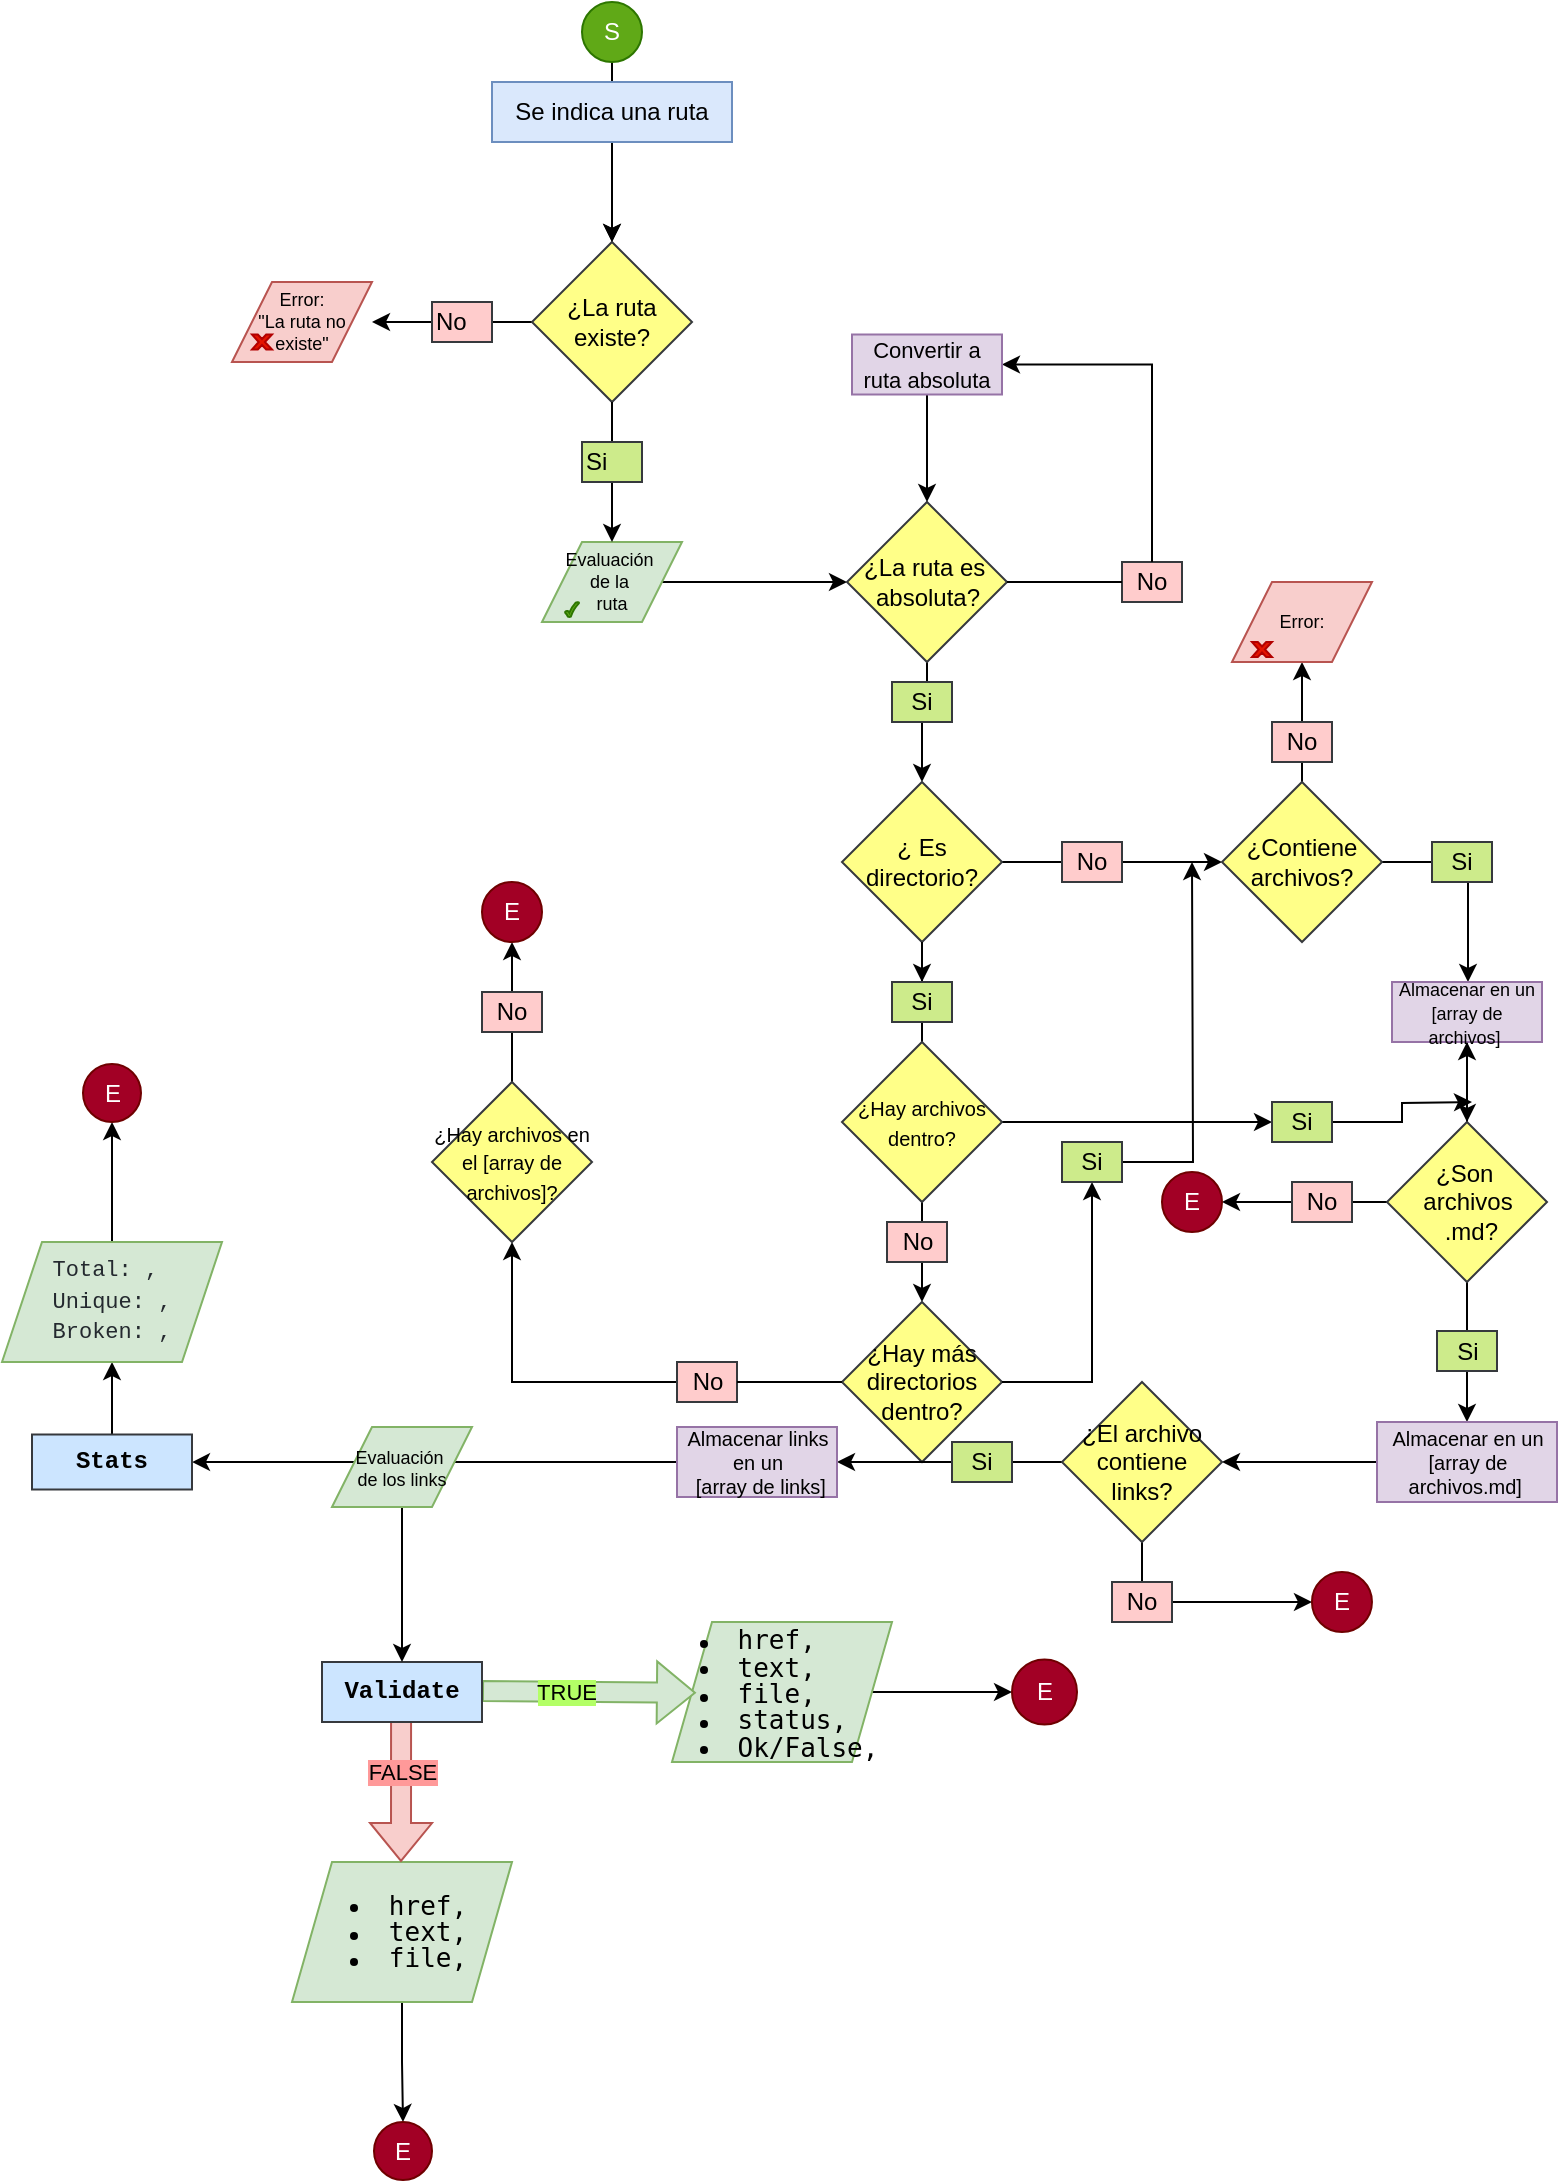<mxfile version="21.6.3" type="github">
  <diagram name="Página-1" id="1AOA1pY-Rh-gscqtTiEu">
    <mxGraphModel dx="503" dy="1446" grid="1" gridSize="10" guides="1" tooltips="1" connect="1" arrows="1" fold="1" page="1" pageScale="1" pageWidth="827" pageHeight="1169" background="#ffffff" math="0" shadow="0">
      <root>
        <mxCell id="0" />
        <mxCell id="1" parent="0" />
        <mxCell id="DezWY2uJQO2FetmPisnz-122" value="" style="edgeStyle=orthogonalEdgeStyle;rounded=0;orthogonalLoop=1;jettySize=auto;html=1;" edge="1" parent="1" source="DezWY2uJQO2FetmPisnz-76" target="CgRRr-g1IB6-ff0hN6X3-2">
          <mxGeometry relative="1" as="geometry" />
        </mxCell>
        <mxCell id="DezWY2uJQO2FetmPisnz-76" value="&lt;ul style=&quot;box-sizing: border-box; padding-left: 2em; margin-top: 0px; margin-bottom: 16px; font-size: 13px; text-align: start; line-height: 70%;&quot; dir=&quot;auto&quot;&gt;&lt;li style=&quot;box-sizing: border-box; font-size: 13px;&quot;&gt;&lt;code style=&quot;box-sizing: border-box; font-size: 13px; padding: 0.2em 0.4em; margin: 0px; border-radius: 6px;&quot;&gt;href,&lt;/code&gt;&lt;/li&gt;&lt;li style=&quot;box-sizing: border-box; margin-top: 0.25em; font-size: 13px;&quot;&gt;&lt;code style=&quot;box-sizing: border-box; font-size: 13px; padding: 0.2em 0.4em; margin: 0px; border-radius: 6px;&quot;&gt;text,&lt;/code&gt;&lt;/li&gt;&lt;li style=&quot;box-sizing: border-box; margin-top: 0.25em; font-size: 13px;&quot;&gt;&lt;code style=&quot;box-sizing: border-box; font-size: 13px; padding: 0.2em 0.4em; margin: 0px; border-radius: 6px;&quot;&gt;file,&lt;/code&gt;&lt;/li&gt;&lt;/ul&gt;" style="shape=parallelogram;perimeter=parallelogramPerimeter;html=1;fixedSize=1;fillColor=#d5e8d4;strokeColor=#82b366;fontSize=13;verticalAlign=bottom;horizontal=1;fontFamily=Courier New;spacingTop=0;spacingLeft=0;spacingBottom=0;spacing=0;labelBackgroundColor=none;labelBorderColor=none;fontColor=default;whiteSpace=wrap;" vertex="1" parent="1">
          <mxGeometry x="190" y="850" width="110" height="70" as="geometry" />
        </mxCell>
        <mxCell id="CgRRr-g1IB6-ff0hN6X3-71" value="" style="edgeStyle=orthogonalEdgeStyle;rounded=0;orthogonalLoop=1;jettySize=auto;html=1;" parent="1" source="CgRRr-g1IB6-ff0hN6X3-70" target="CgRRr-g1IB6-ff0hN6X3-16" edge="1">
          <mxGeometry relative="1" as="geometry" />
        </mxCell>
        <mxCell id="CgRRr-g1IB6-ff0hN6X3-70" value="Evaluación&amp;nbsp;&lt;br&gt;de la&amp;nbsp;&lt;br&gt;ruta" style="shape=parallelogram;perimeter=parallelogramPerimeter;whiteSpace=wrap;html=1;fixedSize=1;fontSize=9;fillColor=#d5e8d4;strokeColor=#82b366;" parent="1" vertex="1">
          <mxGeometry x="315" y="190" width="70" height="40" as="geometry" />
        </mxCell>
        <mxCell id="CgRRr-g1IB6-ff0hN6X3-54" value="Error:&lt;br style=&quot;font-size: 9px;&quot;&gt;&quot;La ruta no existe&quot;" style="shape=parallelogram;perimeter=parallelogramPerimeter;whiteSpace=wrap;html=1;fixedSize=1;fontSize=9;fillColor=#f8cecc;strokeColor=#b85450;" parent="1" vertex="1">
          <mxGeometry x="160" y="60" width="70" height="40" as="geometry" />
        </mxCell>
        <mxCell id="DezWY2uJQO2FetmPisnz-49" value="" style="edgeStyle=orthogonalEdgeStyle;rounded=0;orthogonalLoop=1;jettySize=auto;html=1;" edge="1" parent="1" source="CgRRr-g1IB6-ff0hN6X3-1" target="CgRRr-g1IB6-ff0hN6X3-3">
          <mxGeometry relative="1" as="geometry" />
        </mxCell>
        <mxCell id="CgRRr-g1IB6-ff0hN6X3-1" value="S" style="ellipse;whiteSpace=wrap;html=1;aspect=fixed;fillColor=#60a917;strokeColor=#2D7600;fontColor=#ffffff;" parent="1" vertex="1">
          <mxGeometry x="335" y="-80" width="30" height="30" as="geometry" />
        </mxCell>
        <mxCell id="CgRRr-g1IB6-ff0hN6X3-2" value="E" style="ellipse;whiteSpace=wrap;html=1;aspect=fixed;fillColor=#a20025;strokeColor=#6F0000;fontColor=#ffffff;" parent="1" vertex="1">
          <mxGeometry x="231" y="980" width="29" height="29" as="geometry" />
        </mxCell>
        <mxCell id="CgRRr-g1IB6-ff0hN6X3-11" value="" style="edgeStyle=orthogonalEdgeStyle;rounded=0;orthogonalLoop=1;jettySize=auto;html=1;exitX=0;exitY=0.5;exitDx=0;exitDy=0;" parent="1" source="CgRRr-g1IB6-ff0hN6X3-3" edge="1">
          <mxGeometry relative="1" as="geometry">
            <mxPoint x="230" y="80" as="targetPoint" />
          </mxGeometry>
        </mxCell>
        <mxCell id="CgRRr-g1IB6-ff0hN6X3-3" value="¿La ruta existe?" style="rhombus;whiteSpace=wrap;html=1;fillColor=#ffff88;strokeColor=#36393d;" parent="1" vertex="1">
          <mxGeometry x="310" y="40" width="80" height="80" as="geometry" />
        </mxCell>
        <mxCell id="CgRRr-g1IB6-ff0hN6X3-94" value="" style="edgeStyle=orthogonalEdgeStyle;rounded=0;orthogonalLoop=1;jettySize=auto;html=1;exitX=0.5;exitY=1;exitDx=0;exitDy=0;entryX=0.5;entryY=0;entryDx=0;entryDy=0;" parent="1" source="CgRRr-g1IB6-ff0hN6X3-16" target="CgRRr-g1IB6-ff0hN6X3-53" edge="1">
          <mxGeometry relative="1" as="geometry">
            <mxPoint x="610" y="220" as="targetPoint" />
          </mxGeometry>
        </mxCell>
        <mxCell id="CgRRr-g1IB6-ff0hN6X3-14" value="Si" style="text;html=1;fillColor=#cdeb8b;align=center;verticalAlign=middle;whiteSpace=wrap;rounded=0;strokeColor=#36393d;" parent="1" vertex="1">
          <mxGeometry x="490" y="260" width="30" height="20" as="geometry" />
        </mxCell>
        <mxCell id="CgRRr-g1IB6-ff0hN6X3-15" value="No" style="text;html=1;strokeColor=#36393d;fillColor=#ffcccc;align=center;verticalAlign=middle;whiteSpace=wrap;rounded=0;" parent="1" vertex="1">
          <mxGeometry x="605" y="200" width="30" height="20" as="geometry" />
        </mxCell>
        <mxCell id="CgRRr-g1IB6-ff0hN6X3-16" value="¿La ruta es&amp;nbsp; absoluta?" style="rhombus;whiteSpace=wrap;html=1;fillColor=#ffff88;strokeColor=#36393d;" parent="1" vertex="1">
          <mxGeometry x="467.5" y="170" width="80" height="80" as="geometry" />
        </mxCell>
        <mxCell id="DezWY2uJQO2FetmPisnz-120" value="" style="edgeStyle=orthogonalEdgeStyle;rounded=0;orthogonalLoop=1;jettySize=auto;html=1;" edge="1" parent="1" source="CgRRr-g1IB6-ff0hN6X3-19" target="DezWY2uJQO2FetmPisnz-83">
          <mxGeometry relative="1" as="geometry" />
        </mxCell>
        <mxCell id="CgRRr-g1IB6-ff0hN6X3-19" value="&lt;ul style=&quot;box-sizing: border-box; padding-left: 2em; margin-top: 0px; margin-bottom: 16px; font-size: 13px; text-align: start; line-height: 70%;&quot; dir=&quot;auto&quot;&gt;&lt;li style=&quot;box-sizing: border-box; font-size: 13px;&quot;&gt;&lt;code style=&quot;box-sizing: border-box; font-size: 13px; padding: 0.2em 0.4em; margin: 0px; border-radius: 6px;&quot;&gt;href,&lt;/code&gt;&lt;/li&gt;&lt;li style=&quot;box-sizing: border-box; margin-top: 0.25em; font-size: 13px;&quot;&gt;&lt;code style=&quot;box-sizing: border-box; font-size: 13px; padding: 0.2em 0.4em; margin: 0px; border-radius: 6px;&quot;&gt;text,&lt;/code&gt;&lt;/li&gt;&lt;li style=&quot;box-sizing: border-box; margin-top: 0.25em; font-size: 13px;&quot;&gt;&lt;code style=&quot;box-sizing: border-box; font-size: 13px; padding: 0.2em 0.4em; margin: 0px; border-radius: 6px;&quot;&gt;file,&lt;/code&gt;&lt;/li&gt;&lt;li style=&quot;box-sizing: border-box; margin-top: 0.25em; font-size: 13px;&quot;&gt;&lt;code style=&quot;box-sizing: border-box; font-size: 13px; padding: 0.2em 0.4em; margin: 0px; border-radius: 6px;&quot;&gt;status,&lt;/code&gt;&lt;/li&gt;&lt;li style=&quot;box-sizing: border-box; margin-top: 0.25em; font-size: 13px;&quot;&gt;&lt;code style=&quot;box-sizing: border-box; font-size: 13px; padding: 0.2em 0.4em; margin: 0px; border-radius: 6px;&quot;&gt;Ok/False,&lt;/code&gt;&lt;/li&gt;&lt;/ul&gt;" style="shape=parallelogram;perimeter=parallelogramPerimeter;html=1;fixedSize=1;fillColor=#d5e8d4;strokeColor=#82b366;fontSize=13;verticalAlign=top;horizontal=1;fontFamily=Courier New;spacingTop=0;spacingLeft=0;spacingBottom=0;spacing=0;labelBackgroundColor=none;labelBorderColor=none;fontColor=default;whiteSpace=wrap;" parent="1" vertex="1">
          <mxGeometry x="380" y="730" width="110" height="70" as="geometry" />
        </mxCell>
        <mxCell id="CgRRr-g1IB6-ff0hN6X3-25" value="" style="shape=flexArrow;endArrow=classic;html=1;rounded=0;exitX=0.663;exitY=0.969;exitDx=0;exitDy=0;exitPerimeter=0;fillColor=#d5e8d4;strokeColor=#82b366;" parent="1" edge="1">
          <mxGeometry width="50" height="50" relative="1" as="geometry">
            <mxPoint x="285.0" y="764.47" as="sourcePoint" />
            <mxPoint x="391.96" y="765.4" as="targetPoint" />
          </mxGeometry>
        </mxCell>
        <mxCell id="CgRRr-g1IB6-ff0hN6X3-26" value="TRUE" style="edgeLabel;html=1;align=center;verticalAlign=middle;resizable=0;points=[];labelBackgroundColor=#B3FF66;" parent="CgRRr-g1IB6-ff0hN6X3-25" vertex="1" connectable="0">
          <mxGeometry x="-0.143" relative="1" as="geometry">
            <mxPoint x="-4" as="offset" />
          </mxGeometry>
        </mxCell>
        <mxCell id="CgRRr-g1IB6-ff0hN6X3-28" value="" style="shape=flexArrow;endArrow=classic;html=1;rounded=0;exitX=0.413;exitY=1;exitDx=0;exitDy=0;exitPerimeter=0;fillColor=#f8cecc;strokeColor=#b85450;" parent="1" edge="1">
          <mxGeometry width="50" height="50" relative="1" as="geometry">
            <mxPoint x="244.54" y="770" as="sourcePoint" />
            <mxPoint x="244.5" y="850" as="targetPoint" />
          </mxGeometry>
        </mxCell>
        <mxCell id="CgRRr-g1IB6-ff0hN6X3-29" value="FALSE" style="edgeLabel;html=1;align=center;verticalAlign=middle;resizable=0;points=[];labelBackgroundColor=#FF9999;" parent="CgRRr-g1IB6-ff0hN6X3-28" vertex="1" connectable="0">
          <mxGeometry x="-0.143" relative="1" as="geometry">
            <mxPoint as="offset" />
          </mxGeometry>
        </mxCell>
        <mxCell id="CgRRr-g1IB6-ff0hN6X3-31" value="Validate" style="rounded=0;whiteSpace=wrap;html=1;fontSize=12;fontFamily=Courier New;fillColor=#cce5ff;strokeColor=#36393d;fontStyle=1" parent="1" vertex="1">
          <mxGeometry x="205" y="750" width="80" height="30" as="geometry" />
        </mxCell>
        <mxCell id="CgRRr-g1IB6-ff0hN6X3-42" value="" style="verticalLabelPosition=bottom;verticalAlign=top;html=1;shape=mxgraph.basic.tick;fillColor=#60a917;fontColor=#ffffff;strokeColor=#2D7600;" parent="1" vertex="1">
          <mxGeometry x="326.5" y="220" width="7" height="7.5" as="geometry" />
        </mxCell>
        <mxCell id="CgRRr-g1IB6-ff0hN6X3-43" value="" style="verticalLabelPosition=bottom;verticalAlign=top;html=1;shape=mxgraph.basic.x;fillColor=#e51400;fontColor=#ffffff;strokeColor=#B20000;" parent="1" vertex="1">
          <mxGeometry x="170" y="86.25" width="10" height="7.5" as="geometry" />
        </mxCell>
        <mxCell id="DezWY2uJQO2FetmPisnz-15" value="" style="edgeStyle=orthogonalEdgeStyle;rounded=0;orthogonalLoop=1;jettySize=auto;html=1;exitX=1;exitY=0.5;exitDx=0;exitDy=0;" edge="1" parent="1" source="CgRRr-g1IB6-ff0hN6X3-53" target="DezWY2uJQO2FetmPisnz-14">
          <mxGeometry relative="1" as="geometry" />
        </mxCell>
        <mxCell id="DezWY2uJQO2FetmPisnz-16" value="" style="edgeStyle=orthogonalEdgeStyle;rounded=0;orthogonalLoop=1;jettySize=auto;html=1;" edge="1" parent="1" source="DezWY2uJQO2FetmPisnz-10" target="DezWY2uJQO2FetmPisnz-13">
          <mxGeometry relative="1" as="geometry" />
        </mxCell>
        <mxCell id="CgRRr-g1IB6-ff0hN6X3-53" value="&lt;div style=&quot;&quot;&gt;&lt;span style=&quot;background-color: initial;&quot;&gt;¿ Es directorio?&lt;/span&gt;&lt;/div&gt;" style="rhombus;whiteSpace=wrap;html=1;fillColor=#ffff88;strokeColor=#36393d;align=center;verticalAlign=middle;" parent="1" vertex="1">
          <mxGeometry x="465" y="310" width="80" height="80" as="geometry" />
        </mxCell>
        <mxCell id="CgRRr-g1IB6-ff0hN6X3-83" value="" style="edgeStyle=orthogonalEdgeStyle;rounded=0;orthogonalLoop=1;jettySize=auto;html=1;" parent="1" source="CgRRr-g1IB6-ff0hN6X3-82" target="CgRRr-g1IB6-ff0hN6X3-3" edge="1">
          <mxGeometry relative="1" as="geometry" />
        </mxCell>
        <mxCell id="CgRRr-g1IB6-ff0hN6X3-82" value="Se indica una ruta" style="rounded=0;whiteSpace=wrap;html=1;fillColor=#dae8fc;strokeColor=#6c8ebf;" parent="1" vertex="1">
          <mxGeometry x="290" y="-40" width="120" height="30" as="geometry" />
        </mxCell>
        <mxCell id="CgRRr-g1IB6-ff0hN6X3-90" value="" style="edgeStyle=orthogonalEdgeStyle;rounded=0;orthogonalLoop=1;jettySize=auto;html=1;" parent="1" source="DezWY2uJQO2FetmPisnz-9" target="CgRRr-g1IB6-ff0hN6X3-16" edge="1">
          <mxGeometry relative="1" as="geometry">
            <mxPoint x="610" as="sourcePoint" />
          </mxGeometry>
        </mxCell>
        <mxCell id="CgRRr-g1IB6-ff0hN6X3-9" value="No" style="text;html=1;strokeColor=#36393d;fillColor=#ffcccc;align=left;verticalAlign=middle;whiteSpace=wrap;rounded=0;" parent="1" vertex="1">
          <mxGeometry x="260" y="70" width="30" height="20" as="geometry" />
        </mxCell>
        <mxCell id="DezWY2uJQO2FetmPisnz-4" value="" style="endArrow=classic;html=1;rounded=0;exitX=0.5;exitY=1;exitDx=0;exitDy=0;entryX=0.5;entryY=0;entryDx=0;entryDy=0;" edge="1" parent="1" source="CgRRr-g1IB6-ff0hN6X3-3" target="CgRRr-g1IB6-ff0hN6X3-70">
          <mxGeometry width="50" height="50" relative="1" as="geometry">
            <mxPoint x="390" y="110" as="sourcePoint" />
            <mxPoint x="440" y="60" as="targetPoint" />
          </mxGeometry>
        </mxCell>
        <mxCell id="CgRRr-g1IB6-ff0hN6X3-8" value="Si" style="text;html=1;fillColor=#cdeb8b;align=left;verticalAlign=middle;whiteSpace=wrap;rounded=0;strokeColor=#36393d;" parent="1" vertex="1">
          <mxGeometry x="335" y="140" width="30" height="20" as="geometry" />
        </mxCell>
        <mxCell id="DezWY2uJQO2FetmPisnz-5" value="" style="endArrow=none;html=1;rounded=0;entryX=0;entryY=0.5;entryDx=0;entryDy=0;exitX=1;exitY=0.5;exitDx=0;exitDy=0;" edge="1" parent="1" source="CgRRr-g1IB6-ff0hN6X3-16" target="CgRRr-g1IB6-ff0hN6X3-15">
          <mxGeometry width="50" height="50" relative="1" as="geometry">
            <mxPoint x="630" y="100" as="sourcePoint" />
            <mxPoint x="680" y="50" as="targetPoint" />
          </mxGeometry>
        </mxCell>
        <mxCell id="DezWY2uJQO2FetmPisnz-37" value="" style="edgeStyle=orthogonalEdgeStyle;rounded=0;orthogonalLoop=1;jettySize=auto;html=1;" edge="1" parent="1" source="DezWY2uJQO2FetmPisnz-34">
          <mxGeometry relative="1" as="geometry">
            <mxPoint x="640" y="350" as="targetPoint" />
          </mxGeometry>
        </mxCell>
        <mxCell id="DezWY2uJQO2FetmPisnz-40" value="" style="edgeStyle=orthogonalEdgeStyle;rounded=0;orthogonalLoop=1;jettySize=auto;html=1;" edge="1" parent="1" source="DezWY2uJQO2FetmPisnz-35" target="DezWY2uJQO2FetmPisnz-39">
          <mxGeometry relative="1" as="geometry" />
        </mxCell>
        <mxCell id="DezWY2uJQO2FetmPisnz-13" value="&lt;div style=&quot;&quot;&gt;&lt;span style=&quot;background-color: initial;&quot;&gt;¿Hay más directorios dentro?&lt;/span&gt;&lt;/div&gt;" style="rhombus;whiteSpace=wrap;html=1;fillColor=#ffff88;strokeColor=#36393d;align=center;" vertex="1" parent="1">
          <mxGeometry x="465" y="570" width="80" height="80" as="geometry" />
        </mxCell>
        <mxCell id="DezWY2uJQO2FetmPisnz-32" value="" style="edgeStyle=orthogonalEdgeStyle;rounded=0;orthogonalLoop=1;jettySize=auto;html=1;" edge="1" parent="1">
          <mxGeometry relative="1" as="geometry">
            <mxPoint x="735" y="350" as="sourcePoint" />
            <mxPoint x="778" y="410" as="targetPoint" />
            <Array as="points">
              <mxPoint x="780" y="350" />
              <mxPoint x="780" y="350" />
            </Array>
          </mxGeometry>
        </mxCell>
        <mxCell id="DezWY2uJQO2FetmPisnz-103" value="" style="edgeStyle=orthogonalEdgeStyle;rounded=0;orthogonalLoop=1;jettySize=auto;html=1;" edge="1" parent="1" source="DezWY2uJQO2FetmPisnz-14" target="DezWY2uJQO2FetmPisnz-20">
          <mxGeometry relative="1" as="geometry" />
        </mxCell>
        <mxCell id="DezWY2uJQO2FetmPisnz-14" value="&lt;div style=&quot;&quot;&gt;¿Contiene archivos&lt;span style=&quot;background-color: initial;&quot;&gt;?&lt;/span&gt;&lt;/div&gt;" style="rhombus;whiteSpace=wrap;html=1;fillColor=#ffff88;strokeColor=#36393d;align=center;" vertex="1" parent="1">
          <mxGeometry x="655" y="310" width="80" height="80" as="geometry" />
        </mxCell>
        <mxCell id="DezWY2uJQO2FetmPisnz-17" value="No" style="text;html=1;strokeColor=#36393d;fillColor=#ffcccc;align=center;verticalAlign=middle;whiteSpace=wrap;rounded=0;" vertex="1" parent="1">
          <mxGeometry x="680" y="280" width="30" height="20" as="geometry" />
        </mxCell>
        <mxCell id="DezWY2uJQO2FetmPisnz-18" value="Si" style="text;html=1;fillColor=#cdeb8b;align=center;verticalAlign=middle;whiteSpace=wrap;rounded=0;strokeColor=#36393d;" vertex="1" parent="1">
          <mxGeometry x="760" y="340" width="30" height="20" as="geometry" />
        </mxCell>
        <mxCell id="DezWY2uJQO2FetmPisnz-20" value="Error:&lt;br style=&quot;font-size: 9px;&quot;&gt;" style="shape=parallelogram;perimeter=parallelogramPerimeter;whiteSpace=wrap;html=1;fixedSize=1;fontSize=9;fillColor=#f8cecc;strokeColor=#b85450;" vertex="1" parent="1">
          <mxGeometry x="660" y="210" width="70" height="40" as="geometry" />
        </mxCell>
        <mxCell id="DezWY2uJQO2FetmPisnz-21" value="" style="verticalLabelPosition=bottom;verticalAlign=top;html=1;shape=mxgraph.basic.x;fillColor=#e51400;fontColor=#ffffff;strokeColor=#B20000;" vertex="1" parent="1">
          <mxGeometry x="670" y="240" width="10" height="7.5" as="geometry" />
        </mxCell>
        <mxCell id="DezWY2uJQO2FetmPisnz-118" value="" style="edgeStyle=orthogonalEdgeStyle;rounded=0;orthogonalLoop=1;jettySize=auto;html=1;" edge="1" parent="1" source="DezWY2uJQO2FetmPisnz-31" target="DezWY2uJQO2FetmPisnz-54">
          <mxGeometry relative="1" as="geometry" />
        </mxCell>
        <mxCell id="DezWY2uJQO2FetmPisnz-31" value="&lt;font style=&quot;font-size: 9px;&quot;&gt;Almacenar en un [array de archivos]&amp;nbsp;&lt;/font&gt;" style="rounded=0;whiteSpace=wrap;html=1;fillColor=#e1d5e7;strokeColor=#9673a6;fontSize=10;" vertex="1" parent="1">
          <mxGeometry x="740" y="410" width="75" height="30" as="geometry" />
        </mxCell>
        <mxCell id="DezWY2uJQO2FetmPisnz-129" value="" style="edgeStyle=orthogonalEdgeStyle;rounded=0;orthogonalLoop=1;jettySize=auto;html=1;" edge="1" parent="1" source="DezWY2uJQO2FetmPisnz-39" target="DezWY2uJQO2FetmPisnz-45">
          <mxGeometry relative="1" as="geometry" />
        </mxCell>
        <mxCell id="DezWY2uJQO2FetmPisnz-39" value="&lt;div style=&quot;&quot;&gt;&lt;span style=&quot;background-color: initial;&quot;&gt;&lt;font style=&quot;font-size: 10px;&quot;&gt;¿Hay archivos en el [array de archivos]?&lt;/font&gt;&lt;/span&gt;&lt;/div&gt;" style="rhombus;whiteSpace=wrap;html=1;fillColor=#ffff88;strokeColor=#36393d;align=center;" vertex="1" parent="1">
          <mxGeometry x="260" y="460" width="80" height="80" as="geometry" />
        </mxCell>
        <mxCell id="DezWY2uJQO2FetmPisnz-41" value="No" style="text;html=1;strokeColor=#36393d;fillColor=#ffcccc;align=center;verticalAlign=middle;whiteSpace=wrap;rounded=0;" vertex="1" parent="1">
          <mxGeometry x="285" y="415" width="30" height="20" as="geometry" />
        </mxCell>
        <mxCell id="DezWY2uJQO2FetmPisnz-45" value="E" style="ellipse;whiteSpace=wrap;html=1;aspect=fixed;fillColor=#a20025;strokeColor=#6F0000;fontColor=#ffffff;direction=south;" vertex="1" parent="1">
          <mxGeometry x="285" y="360" width="30" height="30" as="geometry" />
        </mxCell>
        <mxCell id="DezWY2uJQO2FetmPisnz-35" value="No" style="text;html=1;strokeColor=#36393d;fillColor=#ffcccc;align=center;verticalAlign=middle;whiteSpace=wrap;rounded=0;" vertex="1" parent="1">
          <mxGeometry x="382.5" y="600" width="30" height="20" as="geometry" />
        </mxCell>
        <mxCell id="DezWY2uJQO2FetmPisnz-48" value="" style="endArrow=none;html=1;rounded=0;entryX=0;entryY=0.5;entryDx=0;entryDy=0;exitX=1;exitY=0.5;exitDx=0;exitDy=0;" edge="1" parent="1" source="DezWY2uJQO2FetmPisnz-35" target="DezWY2uJQO2FetmPisnz-13">
          <mxGeometry width="50" height="50" relative="1" as="geometry">
            <mxPoint x="590" y="390" as="sourcePoint" />
            <mxPoint x="640" y="340" as="targetPoint" />
          </mxGeometry>
        </mxCell>
        <mxCell id="DezWY2uJQO2FetmPisnz-61" value="" style="edgeStyle=orthogonalEdgeStyle;rounded=0;orthogonalLoop=1;jettySize=auto;html=1;" edge="1" parent="1" source="DezWY2uJQO2FetmPisnz-54" target="DezWY2uJQO2FetmPisnz-56">
          <mxGeometry relative="1" as="geometry" />
        </mxCell>
        <mxCell id="DezWY2uJQO2FetmPisnz-127" value="" style="edgeStyle=orthogonalEdgeStyle;rounded=0;orthogonalLoop=1;jettySize=auto;html=1;" edge="1" parent="1" source="DezWY2uJQO2FetmPisnz-54" target="DezWY2uJQO2FetmPisnz-126">
          <mxGeometry relative="1" as="geometry" />
        </mxCell>
        <mxCell id="DezWY2uJQO2FetmPisnz-148" value="" style="edgeStyle=orthogonalEdgeStyle;rounded=0;orthogonalLoop=1;jettySize=auto;html=1;" edge="1" parent="1" source="DezWY2uJQO2FetmPisnz-54" target="DezWY2uJQO2FetmPisnz-31">
          <mxGeometry relative="1" as="geometry" />
        </mxCell>
        <mxCell id="DezWY2uJQO2FetmPisnz-54" value="&lt;div style=&quot;&quot;&gt;¿Son&amp;nbsp;&lt;/div&gt;&lt;div style=&quot;&quot;&gt;archivos&lt;/div&gt;&lt;div style=&quot;&quot;&gt;&amp;nbsp;.md?&lt;/div&gt;" style="rhombus;whiteSpace=wrap;html=1;fillColor=#ffff88;strokeColor=#36393d;align=center;" vertex="1" parent="1">
          <mxGeometry x="737.5" y="480" width="80" height="80" as="geometry" />
        </mxCell>
        <mxCell id="DezWY2uJQO2FetmPisnz-63" value="" style="edgeStyle=orthogonalEdgeStyle;rounded=0;orthogonalLoop=1;jettySize=auto;html=1;" edge="1" parent="1" source="DezWY2uJQO2FetmPisnz-56" target="DezWY2uJQO2FetmPisnz-62">
          <mxGeometry relative="1" as="geometry" />
        </mxCell>
        <mxCell id="DezWY2uJQO2FetmPisnz-56" value="Almacenar en un [array de archivos.md]&amp;nbsp;" style="rounded=0;whiteSpace=wrap;html=1;fillColor=#e1d5e7;strokeColor=#9673a6;fontSize=10;" vertex="1" parent="1">
          <mxGeometry x="732.5" y="630" width="90" height="40" as="geometry" />
        </mxCell>
        <mxCell id="DezWY2uJQO2FetmPisnz-68" value="" style="edgeStyle=orthogonalEdgeStyle;rounded=0;orthogonalLoop=1;jettySize=auto;html=1;" edge="1" parent="1" source="DezWY2uJQO2FetmPisnz-62" target="DezWY2uJQO2FetmPisnz-67">
          <mxGeometry relative="1" as="geometry" />
        </mxCell>
        <mxCell id="DezWY2uJQO2FetmPisnz-117" value="" style="edgeStyle=orthogonalEdgeStyle;rounded=0;orthogonalLoop=1;jettySize=auto;html=1;" edge="1" parent="1" source="DezWY2uJQO2FetmPisnz-62" target="DezWY2uJQO2FetmPisnz-116">
          <mxGeometry relative="1" as="geometry">
            <Array as="points">
              <mxPoint x="615" y="720" />
            </Array>
          </mxGeometry>
        </mxCell>
        <mxCell id="DezWY2uJQO2FetmPisnz-62" value="&lt;div style=&quot;&quot;&gt;&lt;span style=&quot;background-color: initial;&quot;&gt;¿El archivo contiene links?&lt;/span&gt;&lt;/div&gt;" style="rhombus;whiteSpace=wrap;html=1;fillColor=#ffff88;strokeColor=#36393d;align=center;" vertex="1" parent="1">
          <mxGeometry x="575" y="610" width="80" height="80" as="geometry" />
        </mxCell>
        <mxCell id="DezWY2uJQO2FetmPisnz-64" value="No" style="text;html=1;strokeColor=#36393d;fillColor=#ffcccc;align=center;verticalAlign=middle;whiteSpace=wrap;rounded=0;" vertex="1" parent="1">
          <mxGeometry x="600" y="710" width="30" height="20" as="geometry" />
        </mxCell>
        <mxCell id="DezWY2uJQO2FetmPisnz-73" value="" style="edgeStyle=orthogonalEdgeStyle;rounded=0;orthogonalLoop=1;jettySize=auto;html=1;" edge="1" parent="1" source="DezWY2uJQO2FetmPisnz-67" target="DezWY2uJQO2FetmPisnz-72">
          <mxGeometry relative="1" as="geometry" />
        </mxCell>
        <mxCell id="DezWY2uJQO2FetmPisnz-74" value="" style="edgeStyle=orthogonalEdgeStyle;rounded=0;orthogonalLoop=1;jettySize=auto;html=1;" edge="1" parent="1" source="DezWY2uJQO2FetmPisnz-67" target="CgRRr-g1IB6-ff0hN6X3-31">
          <mxGeometry relative="1" as="geometry" />
        </mxCell>
        <mxCell id="DezWY2uJQO2FetmPisnz-67" value="Almacenar links en un&lt;br&gt;&amp;nbsp;[array de links]" style="rounded=0;whiteSpace=wrap;html=1;fillColor=#e1d5e7;strokeColor=#9673a6;fontSize=10;" vertex="1" parent="1">
          <mxGeometry x="382.5" y="632.5" width="80" height="35" as="geometry" />
        </mxCell>
        <mxCell id="DezWY2uJQO2FetmPisnz-55" value="Si" style="text;html=1;fillColor=#cdeb8b;align=center;verticalAlign=middle;whiteSpace=wrap;rounded=0;strokeColor=#36393d;" vertex="1" parent="1">
          <mxGeometry x="520" y="640" width="30" height="20" as="geometry" />
        </mxCell>
        <mxCell id="DezWY2uJQO2FetmPisnz-137" value="" style="edgeStyle=orthogonalEdgeStyle;rounded=0;orthogonalLoop=1;jettySize=auto;html=1;" edge="1" parent="1" source="DezWY2uJQO2FetmPisnz-72" target="DezWY2uJQO2FetmPisnz-135">
          <mxGeometry relative="1" as="geometry" />
        </mxCell>
        <mxCell id="DezWY2uJQO2FetmPisnz-72" value="Stats" style="rounded=0;whiteSpace=wrap;html=1;fontSize=12;fontFamily=Courier New;fillColor=#cce5ff;strokeColor=#36393d;fontStyle=1" vertex="1" parent="1">
          <mxGeometry x="60" y="636.25" width="80" height="27.5" as="geometry" />
        </mxCell>
        <mxCell id="DezWY2uJQO2FetmPisnz-83" value="E" style="ellipse;whiteSpace=wrap;html=1;aspect=fixed;fillColor=#a20025;strokeColor=#6F0000;fontColor=#ffffff;" vertex="1" parent="1">
          <mxGeometry x="550" y="748.75" width="32.5" height="32.5" as="geometry" />
        </mxCell>
        <mxCell id="DezWY2uJQO2FetmPisnz-91" value="" style="edgeStyle=orthogonalEdgeStyle;rounded=0;orthogonalLoop=1;jettySize=auto;html=1;horizontal=0;entryX=1;entryY=0.5;entryDx=0;entryDy=0;exitX=0.5;exitY=0;exitDx=0;exitDy=0;" edge="1" parent="1" source="CgRRr-g1IB6-ff0hN6X3-15" target="DezWY2uJQO2FetmPisnz-9">
          <mxGeometry relative="1" as="geometry">
            <mxPoint x="630" y="170" as="sourcePoint" />
            <mxPoint x="572.5" y="112.5" as="targetPoint" />
            <Array as="points">
              <mxPoint x="620" y="101" />
            </Array>
          </mxGeometry>
        </mxCell>
        <mxCell id="DezWY2uJQO2FetmPisnz-9" value="&lt;font style=&quot;font-size: 11px;&quot;&gt;Convertir a ruta absoluta&lt;/font&gt;" style="rounded=0;whiteSpace=wrap;html=1;fillColor=#e1d5e7;strokeColor=#9673a6;" vertex="1" parent="1">
          <mxGeometry x="470" y="86.25" width="75" height="30" as="geometry" />
        </mxCell>
        <mxCell id="DezWY2uJQO2FetmPisnz-97" value="" style="edgeStyle=orthogonalEdgeStyle;rounded=0;orthogonalLoop=1;jettySize=auto;html=1;" edge="1" parent="1" source="CgRRr-g1IB6-ff0hN6X3-53" target="DezWY2uJQO2FetmPisnz-10">
          <mxGeometry relative="1" as="geometry">
            <mxPoint x="505" y="390" as="sourcePoint" />
            <mxPoint x="505" y="460" as="targetPoint" />
          </mxGeometry>
        </mxCell>
        <mxCell id="DezWY2uJQO2FetmPisnz-10" value="Si" style="text;html=1;fillColor=#cdeb8b;align=center;verticalAlign=middle;whiteSpace=wrap;rounded=0;strokeColor=#36393d;" vertex="1" parent="1">
          <mxGeometry x="490" y="410" width="30" height="20" as="geometry" />
        </mxCell>
        <mxCell id="DezWY2uJQO2FetmPisnz-12" value="No" style="text;html=1;strokeColor=#36393d;fillColor=#ffcccc;align=center;verticalAlign=middle;whiteSpace=wrap;rounded=0;" vertex="1" parent="1">
          <mxGeometry x="575" y="340" width="30" height="20" as="geometry" />
        </mxCell>
        <mxCell id="DezWY2uJQO2FetmPisnz-112" value="" style="edgeStyle=orthogonalEdgeStyle;rounded=0;orthogonalLoop=1;jettySize=auto;html=1;" edge="1" parent="1" source="DezWY2uJQO2FetmPisnz-13" target="DezWY2uJQO2FetmPisnz-34">
          <mxGeometry relative="1" as="geometry">
            <mxPoint x="545" y="500" as="sourcePoint" />
            <mxPoint x="640" y="350" as="targetPoint" />
          </mxGeometry>
        </mxCell>
        <mxCell id="DezWY2uJQO2FetmPisnz-34" value="Si" style="text;html=1;fillColor=#cdeb8b;align=center;verticalAlign=middle;whiteSpace=wrap;rounded=0;strokeColor=#36393d;" vertex="1" parent="1">
          <mxGeometry x="575" y="490" width="30" height="20" as="geometry" />
        </mxCell>
        <mxCell id="DezWY2uJQO2FetmPisnz-116" value="E" style="ellipse;whiteSpace=wrap;html=1;aspect=fixed;fillColor=#a20025;strokeColor=#6F0000;fontColor=#ffffff;direction=south;" vertex="1" parent="1">
          <mxGeometry x="699.98" y="705" width="30" height="30" as="geometry" />
        </mxCell>
        <mxCell id="DezWY2uJQO2FetmPisnz-123" value="Si" style="text;html=1;fillColor=#cdeb8b;align=center;verticalAlign=middle;whiteSpace=wrap;rounded=0;strokeColor=#36393d;" vertex="1" parent="1">
          <mxGeometry x="762.5" y="584.5" width="30" height="20" as="geometry" />
        </mxCell>
        <mxCell id="DezWY2uJQO2FetmPisnz-124" value="No" style="text;html=1;strokeColor=#36393d;fillColor=#ffcccc;align=center;verticalAlign=middle;whiteSpace=wrap;rounded=0;" vertex="1" parent="1">
          <mxGeometry x="690" y="510" width="30" height="20" as="geometry" />
        </mxCell>
        <mxCell id="DezWY2uJQO2FetmPisnz-126" value="E" style="ellipse;whiteSpace=wrap;html=1;aspect=fixed;fillColor=#a20025;strokeColor=#6F0000;fontColor=#ffffff;direction=south;" vertex="1" parent="1">
          <mxGeometry x="625" y="505" width="30" height="30" as="geometry" />
        </mxCell>
        <mxCell id="DezWY2uJQO2FetmPisnz-132" value="Evaluación&amp;nbsp;&lt;br&gt;de los links" style="shape=parallelogram;perimeter=parallelogramPerimeter;whiteSpace=wrap;html=1;fixedSize=1;fontSize=9;fillColor=#d5e8d4;strokeColor=#82b366;" vertex="1" parent="1">
          <mxGeometry x="210" y="632.5" width="70" height="40" as="geometry" />
        </mxCell>
        <mxCell id="DezWY2uJQO2FetmPisnz-139" value="" style="edgeStyle=orthogonalEdgeStyle;rounded=0;orthogonalLoop=1;jettySize=auto;html=1;" edge="1" parent="1" source="DezWY2uJQO2FetmPisnz-135" target="DezWY2uJQO2FetmPisnz-138">
          <mxGeometry relative="1" as="geometry" />
        </mxCell>
        <mxCell id="DezWY2uJQO2FetmPisnz-135" value="&lt;br style=&quot;font-size: 11px;&quot;&gt;&lt;pre style=&quot;box-sizing: border-box; font-family: ui-monospace, SFMono-Regular, &amp;quot;SF Mono&amp;quot;, Menlo, Consolas, &amp;quot;Liberation Mono&amp;quot;, monospace; font-size: 11px; margin-top: 0px; margin-bottom: 0px; overflow-wrap: normal; padding: 16px; overflow: auto; line-height: 1.45; color: rgb(36, 41, 47); background-color: var(--bgColor-muted, var(--color-canvas-subtle)); border-radius: 6px; word-break: normal; font-style: normal; font-variant-ligatures: normal; font-variant-caps: normal; font-weight: 400; letter-spacing: normal; orphans: 2; text-align: start; text-indent: 0px; text-transform: none; widows: 2; word-spacing: 0px; -webkit-text-stroke-width: 0px; text-decoration-thickness: initial; text-decoration-style: initial; text-decoration-color: initial;&quot;&gt;Total: ,&lt;br style=&quot;font-size: 11px;&quot;&gt;Unique: ,&lt;br style=&quot;font-size: 11px;&quot;&gt;Broken: ,&lt;/pre&gt;&lt;br style=&quot;font-size: 11px;&quot;&gt;" style="shape=parallelogram;perimeter=parallelogramPerimeter;whiteSpace=wrap;html=1;fixedSize=1;fillColor=#d5e8d4;strokeColor=#82b366;fontSize=11;" vertex="1" parent="1">
          <mxGeometry x="45" y="540" width="110" height="60" as="geometry" />
        </mxCell>
        <mxCell id="DezWY2uJQO2FetmPisnz-138" value="E" style="ellipse;whiteSpace=wrap;html=1;aspect=fixed;fillColor=#a20025;strokeColor=#6F0000;fontColor=#ffffff;" vertex="1" parent="1">
          <mxGeometry x="85.5" y="451" width="29" height="29" as="geometry" />
        </mxCell>
        <mxCell id="DezWY2uJQO2FetmPisnz-144" value="" style="edgeStyle=orthogonalEdgeStyle;rounded=0;orthogonalLoop=1;jettySize=auto;html=1;" edge="1" parent="1" source="DezWY2uJQO2FetmPisnz-141" target="DezWY2uJQO2FetmPisnz-143">
          <mxGeometry relative="1" as="geometry" />
        </mxCell>
        <mxCell id="DezWY2uJQO2FetmPisnz-141" value="&lt;div style=&quot;&quot;&gt;&lt;span style=&quot;background-color: initial;&quot;&gt;&lt;font style=&quot;font-size: 10px;&quot;&gt;¿Hay archivos dentro?&lt;/font&gt;&lt;/span&gt;&lt;/div&gt;" style="rhombus;whiteSpace=wrap;html=1;fillColor=#ffff88;strokeColor=#36393d;align=center;" vertex="1" parent="1">
          <mxGeometry x="465" y="440" width="80" height="80" as="geometry" />
        </mxCell>
        <mxCell id="DezWY2uJQO2FetmPisnz-142" value="No" style="text;html=1;strokeColor=#36393d;fillColor=#ffcccc;align=center;verticalAlign=middle;whiteSpace=wrap;rounded=0;" vertex="1" parent="1">
          <mxGeometry x="487.5" y="530" width="30" height="20" as="geometry" />
        </mxCell>
        <mxCell id="DezWY2uJQO2FetmPisnz-147" value="" style="edgeStyle=orthogonalEdgeStyle;rounded=0;orthogonalLoop=1;jettySize=auto;html=1;" edge="1" parent="1" source="DezWY2uJQO2FetmPisnz-143">
          <mxGeometry relative="1" as="geometry">
            <mxPoint x="780" y="470" as="targetPoint" />
          </mxGeometry>
        </mxCell>
        <mxCell id="DezWY2uJQO2FetmPisnz-143" value="Si" style="text;html=1;fillColor=#cdeb8b;align=center;verticalAlign=middle;whiteSpace=wrap;rounded=0;strokeColor=#36393d;" vertex="1" parent="1">
          <mxGeometry x="680" y="470" width="30" height="20" as="geometry" />
        </mxCell>
      </root>
    </mxGraphModel>
  </diagram>
</mxfile>
